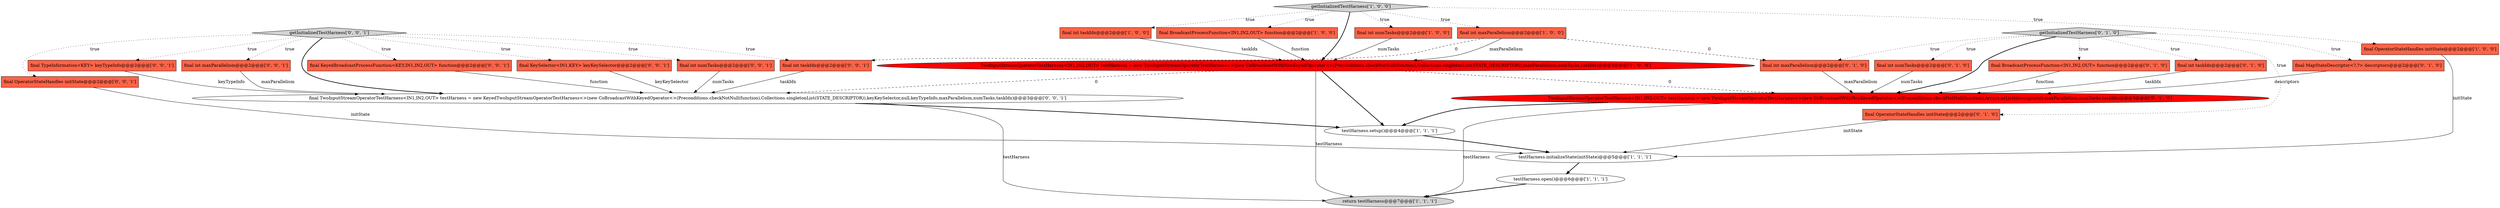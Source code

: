 digraph {
4 [style = filled, label = "final int numTasks@@@2@@@['1', '0', '0']", fillcolor = tomato, shape = box image = "AAA0AAABBB1BBB"];
0 [style = filled, label = "final BroadcastProcessFunction<IN1,IN2,OUT> function@@@2@@@['1', '0', '0']", fillcolor = tomato, shape = box image = "AAA0AAABBB1BBB"];
25 [style = filled, label = "final KeySelector<IN1,KEY> keyKeySelector@@@2@@@['0', '0', '1']", fillcolor = tomato, shape = box image = "AAA0AAABBB3BBB"];
18 [style = filled, label = "TwoInputStreamOperatorTestHarness<IN1,IN2,OUT> testHarness = new TwoInputStreamOperatorTestHarness<>(new CoBroadcastWithNonKeyedOperator<>(Preconditions.checkNotNull(function),Arrays.asList(descriptors)),maxParallelism,numTasks,taskIdx)@@@3@@@['0', '1', '0']", fillcolor = red, shape = ellipse image = "AAA1AAABBB2BBB"];
10 [style = filled, label = "final int maxParallelism@@@2@@@['1', '0', '0']", fillcolor = tomato, shape = box image = "AAA1AAABBB1BBB"];
3 [style = filled, label = "testHarness.setup()@@@4@@@['1', '1', '1']", fillcolor = white, shape = ellipse image = "AAA0AAABBB1BBB"];
17 [style = filled, label = "final int maxParallelism@@@2@@@['0', '1', '0']", fillcolor = tomato, shape = box image = "AAA1AAABBB2BBB"];
20 [style = filled, label = "final TwoInputStreamOperatorTestHarness<IN1,IN2,OUT> testHarness = new KeyedTwoInputStreamOperatorTestHarness<>(new CoBroadcastWithKeyedOperator<>(Preconditions.checkNotNull(function),Collections.singletonList(STATE_DESCRIPTOR)),keyKeySelector,null,keyTypeInfo,maxParallelism,numTasks,taskIdx)@@@3@@@['0', '0', '1']", fillcolor = white, shape = ellipse image = "AAA0AAABBB3BBB"];
2 [style = filled, label = "testHarness.initializeState(initState)@@@5@@@['1', '1', '1']", fillcolor = white, shape = ellipse image = "AAA0AAABBB1BBB"];
13 [style = filled, label = "final OperatorStateHandles initState@@@2@@@['0', '1', '0']", fillcolor = tomato, shape = box image = "AAA0AAABBB2BBB"];
12 [style = filled, label = "getInitializedTestHarness['0', '1', '0']", fillcolor = lightgray, shape = diamond image = "AAA0AAABBB2BBB"];
9 [style = filled, label = "return testHarness@@@7@@@['1', '1', '1']", fillcolor = lightgray, shape = ellipse image = "AAA0AAABBB1BBB"];
11 [style = filled, label = "final BroadcastProcessFunction<IN1,IN2,OUT> function@@@2@@@['0', '1', '0']", fillcolor = tomato, shape = box image = "AAA0AAABBB2BBB"];
23 [style = filled, label = "final int maxParallelism@@@2@@@['0', '0', '1']", fillcolor = tomato, shape = box image = "AAA0AAABBB3BBB"];
15 [style = filled, label = "final int taskIdx@@@2@@@['0', '1', '0']", fillcolor = tomato, shape = box image = "AAA0AAABBB2BBB"];
16 [style = filled, label = "final MapStateDescriptor<?,?> descriptors@@@2@@@['0', '1', '0']", fillcolor = tomato, shape = box image = "AAA0AAABBB2BBB"];
8 [style = filled, label = "final OperatorStateHandles initState@@@2@@@['1', '0', '0']", fillcolor = tomato, shape = box image = "AAA0AAABBB1BBB"];
24 [style = filled, label = "final KeyedBroadcastProcessFunction<KEY,IN1,IN2,OUT> function@@@2@@@['0', '0', '1']", fillcolor = tomato, shape = box image = "AAA0AAABBB3BBB"];
14 [style = filled, label = "final int numTasks@@@2@@@['0', '1', '0']", fillcolor = tomato, shape = box image = "AAA0AAABBB2BBB"];
21 [style = filled, label = "final OperatorStateHandles initState@@@2@@@['0', '0', '1']", fillcolor = tomato, shape = box image = "AAA0AAABBB3BBB"];
19 [style = filled, label = "final int numTasks@@@2@@@['0', '0', '1']", fillcolor = tomato, shape = box image = "AAA0AAABBB3BBB"];
26 [style = filled, label = "getInitializedTestHarness['0', '0', '1']", fillcolor = lightgray, shape = diamond image = "AAA0AAABBB3BBB"];
22 [style = filled, label = "final TypeInformation<KEY> keyTypeInfo@@@2@@@['0', '0', '1']", fillcolor = tomato, shape = box image = "AAA0AAABBB3BBB"];
1 [style = filled, label = "TwoInputStreamOperatorTestHarness<IN1,IN2,OUT> testHarness = new TwoInputStreamOperatorTestHarness<>(new CoBroadcastWithNonKeyedOperator<>(Preconditions.checkNotNull(function),Collections.singletonList(STATE_DESCRIPTOR)),maxParallelism,numTasks,taskIdx)@@@3@@@['1', '0', '0']", fillcolor = red, shape = ellipse image = "AAA1AAABBB1BBB"];
5 [style = filled, label = "getInitializedTestHarness['1', '0', '0']", fillcolor = lightgray, shape = diamond image = "AAA0AAABBB1BBB"];
7 [style = filled, label = "testHarness.open()@@@6@@@['1', '1', '1']", fillcolor = white, shape = ellipse image = "AAA0AAABBB1BBB"];
6 [style = filled, label = "final int taskIdx@@@2@@@['1', '0', '0']", fillcolor = tomato, shape = box image = "AAA0AAABBB1BBB"];
27 [style = filled, label = "final int taskIdx@@@2@@@['0', '0', '1']", fillcolor = tomato, shape = box image = "AAA0AAABBB3BBB"];
4->1 [style = solid, label="numTasks"];
18->3 [style = bold, label=""];
6->1 [style = solid, label="taskIdx"];
12->17 [style = dotted, label="true"];
11->18 [style = solid, label="function"];
18->9 [style = solid, label="testHarness"];
17->18 [style = solid, label="maxParallelism"];
16->18 [style = solid, label="descriptors"];
5->10 [style = dotted, label="true"];
26->25 [style = dotted, label="true"];
26->27 [style = dotted, label="true"];
25->20 [style = solid, label="keyKeySelector"];
13->2 [style = solid, label="initState"];
1->3 [style = bold, label=""];
22->20 [style = solid, label="keyTypeInfo"];
5->6 [style = dotted, label="true"];
12->15 [style = dotted, label="true"];
26->19 [style = dotted, label="true"];
26->23 [style = dotted, label="true"];
1->18 [style = dashed, label="0"];
20->3 [style = bold, label=""];
5->0 [style = dotted, label="true"];
26->22 [style = dotted, label="true"];
21->2 [style = solid, label="initState"];
10->27 [style = dashed, label="0"];
1->9 [style = solid, label="testHarness"];
5->4 [style = dotted, label="true"];
8->2 [style = solid, label="initState"];
12->11 [style = dotted, label="true"];
1->20 [style = dashed, label="0"];
7->9 [style = bold, label=""];
10->1 [style = solid, label="maxParallelism"];
5->1 [style = bold, label=""];
12->14 [style = dotted, label="true"];
20->9 [style = solid, label="testHarness"];
12->13 [style = dotted, label="true"];
15->18 [style = solid, label="taskIdx"];
24->20 [style = solid, label="function"];
14->18 [style = solid, label="numTasks"];
3->2 [style = bold, label=""];
12->16 [style = dotted, label="true"];
27->20 [style = solid, label="taskIdx"];
26->21 [style = dotted, label="true"];
0->1 [style = solid, label="function"];
26->24 [style = dotted, label="true"];
12->18 [style = bold, label=""];
19->20 [style = solid, label="numTasks"];
10->17 [style = dashed, label="0"];
2->7 [style = bold, label=""];
5->8 [style = dotted, label="true"];
23->20 [style = solid, label="maxParallelism"];
26->20 [style = bold, label=""];
}
